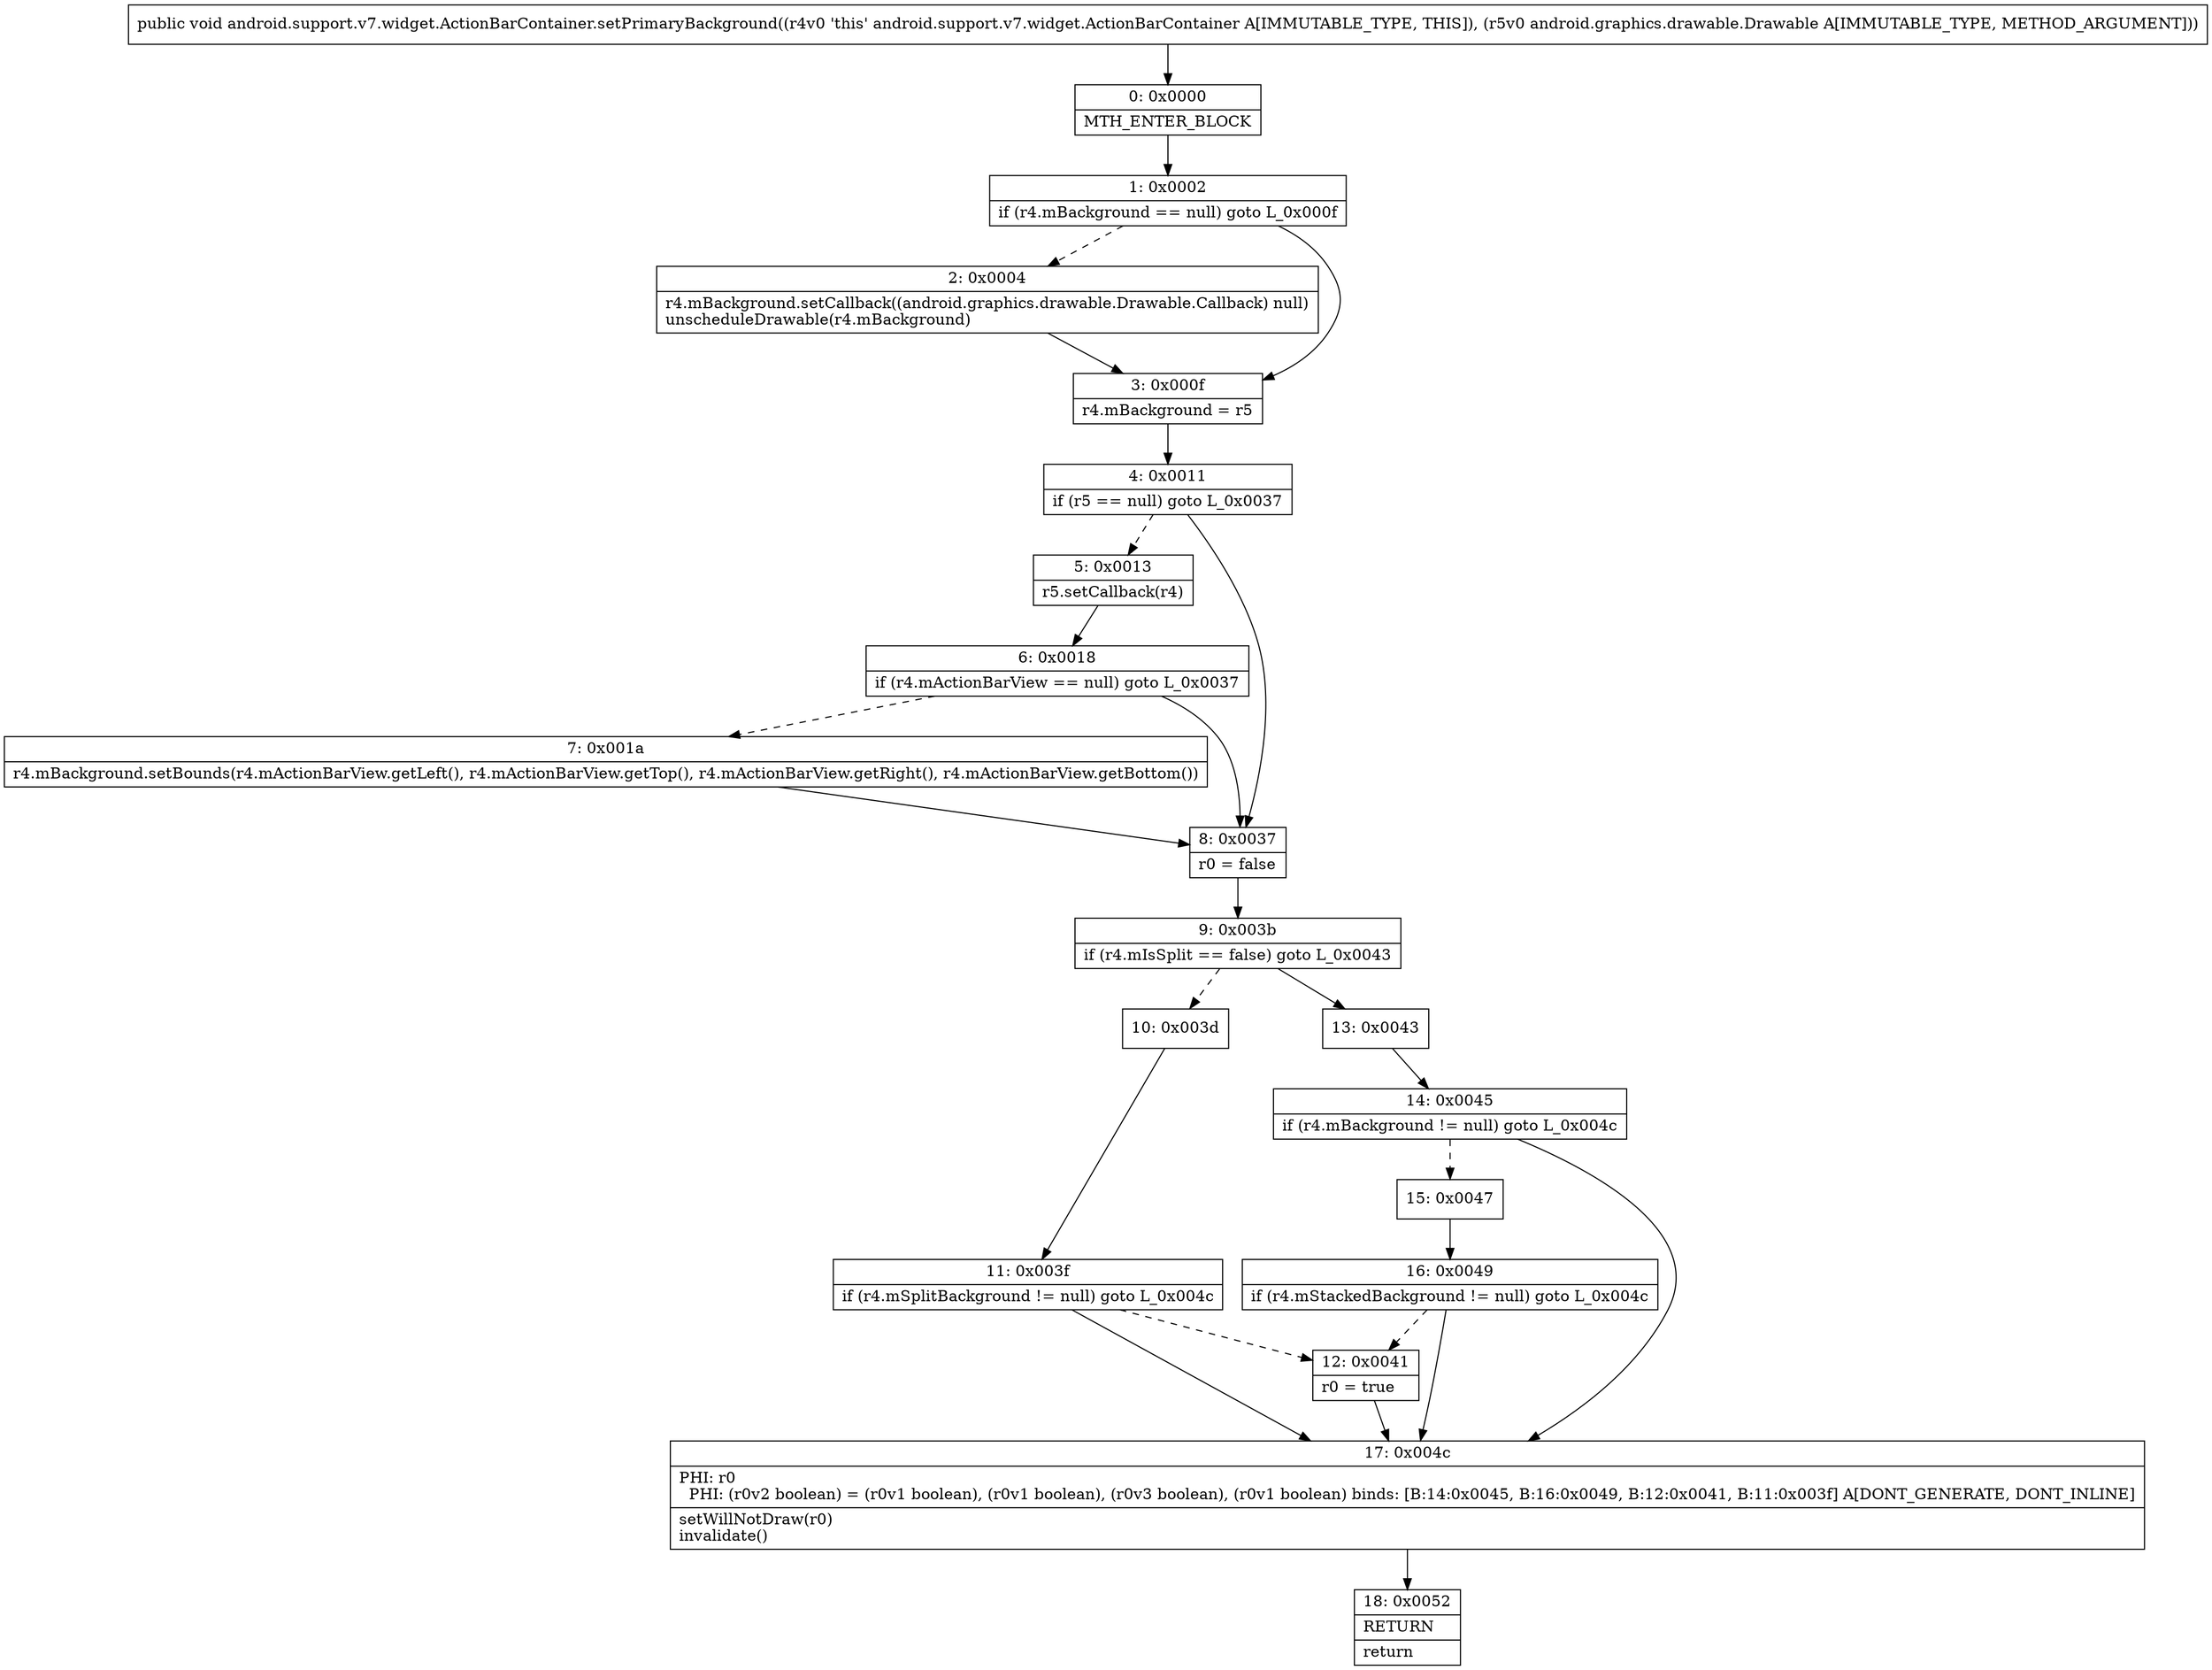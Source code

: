 digraph "CFG forandroid.support.v7.widget.ActionBarContainer.setPrimaryBackground(Landroid\/graphics\/drawable\/Drawable;)V" {
Node_0 [shape=record,label="{0\:\ 0x0000|MTH_ENTER_BLOCK\l}"];
Node_1 [shape=record,label="{1\:\ 0x0002|if (r4.mBackground == null) goto L_0x000f\l}"];
Node_2 [shape=record,label="{2\:\ 0x0004|r4.mBackground.setCallback((android.graphics.drawable.Drawable.Callback) null)\lunscheduleDrawable(r4.mBackground)\l}"];
Node_3 [shape=record,label="{3\:\ 0x000f|r4.mBackground = r5\l}"];
Node_4 [shape=record,label="{4\:\ 0x0011|if (r5 == null) goto L_0x0037\l}"];
Node_5 [shape=record,label="{5\:\ 0x0013|r5.setCallback(r4)\l}"];
Node_6 [shape=record,label="{6\:\ 0x0018|if (r4.mActionBarView == null) goto L_0x0037\l}"];
Node_7 [shape=record,label="{7\:\ 0x001a|r4.mBackground.setBounds(r4.mActionBarView.getLeft(), r4.mActionBarView.getTop(), r4.mActionBarView.getRight(), r4.mActionBarView.getBottom())\l}"];
Node_8 [shape=record,label="{8\:\ 0x0037|r0 = false\l}"];
Node_9 [shape=record,label="{9\:\ 0x003b|if (r4.mIsSplit == false) goto L_0x0043\l}"];
Node_10 [shape=record,label="{10\:\ 0x003d}"];
Node_11 [shape=record,label="{11\:\ 0x003f|if (r4.mSplitBackground != null) goto L_0x004c\l}"];
Node_12 [shape=record,label="{12\:\ 0x0041|r0 = true\l}"];
Node_13 [shape=record,label="{13\:\ 0x0043}"];
Node_14 [shape=record,label="{14\:\ 0x0045|if (r4.mBackground != null) goto L_0x004c\l}"];
Node_15 [shape=record,label="{15\:\ 0x0047}"];
Node_16 [shape=record,label="{16\:\ 0x0049|if (r4.mStackedBackground != null) goto L_0x004c\l}"];
Node_17 [shape=record,label="{17\:\ 0x004c|PHI: r0 \l  PHI: (r0v2 boolean) = (r0v1 boolean), (r0v1 boolean), (r0v3 boolean), (r0v1 boolean) binds: [B:14:0x0045, B:16:0x0049, B:12:0x0041, B:11:0x003f] A[DONT_GENERATE, DONT_INLINE]\l|setWillNotDraw(r0)\linvalidate()\l}"];
Node_18 [shape=record,label="{18\:\ 0x0052|RETURN\l|return\l}"];
MethodNode[shape=record,label="{public void android.support.v7.widget.ActionBarContainer.setPrimaryBackground((r4v0 'this' android.support.v7.widget.ActionBarContainer A[IMMUTABLE_TYPE, THIS]), (r5v0 android.graphics.drawable.Drawable A[IMMUTABLE_TYPE, METHOD_ARGUMENT])) }"];
MethodNode -> Node_0;
Node_0 -> Node_1;
Node_1 -> Node_2[style=dashed];
Node_1 -> Node_3;
Node_2 -> Node_3;
Node_3 -> Node_4;
Node_4 -> Node_5[style=dashed];
Node_4 -> Node_8;
Node_5 -> Node_6;
Node_6 -> Node_7[style=dashed];
Node_6 -> Node_8;
Node_7 -> Node_8;
Node_8 -> Node_9;
Node_9 -> Node_10[style=dashed];
Node_9 -> Node_13;
Node_10 -> Node_11;
Node_11 -> Node_12[style=dashed];
Node_11 -> Node_17;
Node_12 -> Node_17;
Node_13 -> Node_14;
Node_14 -> Node_15[style=dashed];
Node_14 -> Node_17;
Node_15 -> Node_16;
Node_16 -> Node_17;
Node_16 -> Node_12[style=dashed];
Node_17 -> Node_18;
}

